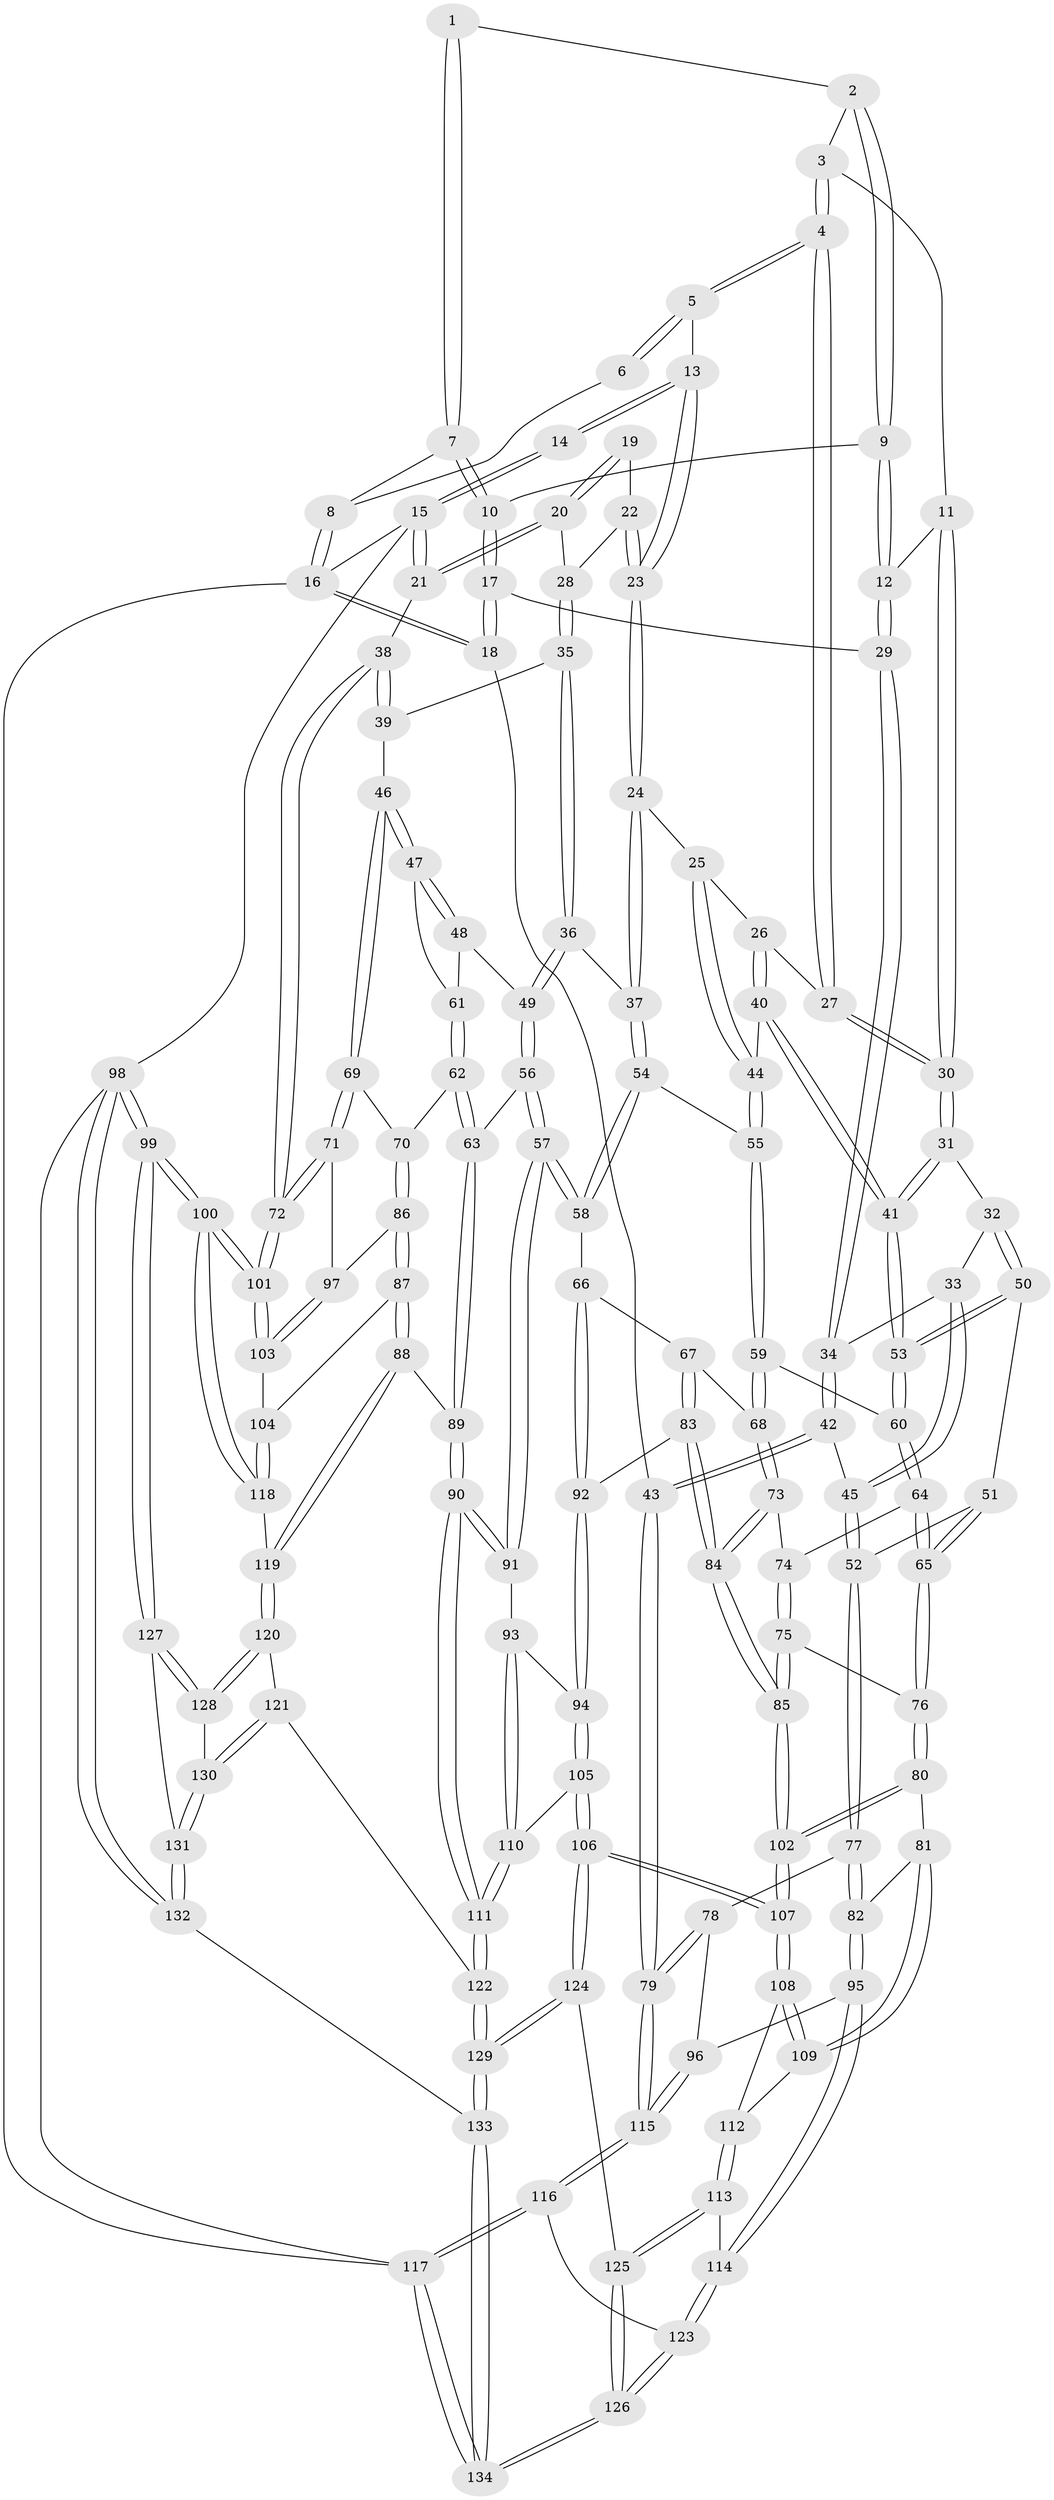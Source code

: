 // Generated by graph-tools (version 1.1) at 2025/03/03/09/25 03:03:22]
// undirected, 134 vertices, 332 edges
graph export_dot {
graph [start="1"]
  node [color=gray90,style=filled];
  1 [pos="+0.22854381685917488+0.013614630032825398"];
  2 [pos="+0.23710689475252675+0.04747229967439165"];
  3 [pos="+0.3188658169304401+0.08785695205678885"];
  4 [pos="+0.513392027341738+0.08906039636850778"];
  5 [pos="+0.58957631757539+0"];
  6 [pos="+0.22085973880389043+0"];
  7 [pos="+0.10145146875943585+0.09300125462044895"];
  8 [pos="+0+0"];
  9 [pos="+0.21542874646483434+0.12093329388636703"];
  10 [pos="+0.1051583255908341+0.13940081956097963"];
  11 [pos="+0.2723860906979444+0.1969317657977041"];
  12 [pos="+0.2512728904085957+0.18865729411028304"];
  13 [pos="+0.6710384645872746+0"];
  14 [pos="+0.7015858095672445+0"];
  15 [pos="+1+0"];
  16 [pos="+0+0"];
  17 [pos="+0.08282742449460494+0.17454473596891798"];
  18 [pos="+0+0.1840203196149402"];
  19 [pos="+0.7292772299737268+0"];
  20 [pos="+0.9403679293081534+0.12611643345471044"];
  21 [pos="+1+0.12431550157794659"];
  22 [pos="+0.7917645225125028+0.1553862527613027"];
  23 [pos="+0.7372886511637721+0.24130539758225905"];
  24 [pos="+0.7246934837280772+0.29061953845152544"];
  25 [pos="+0.6435204361281168+0.2685165675184861"];
  26 [pos="+0.5140176456862899+0.11330487311920745"];
  27 [pos="+0.5119799445670172+0.10807387613027218"];
  28 [pos="+0.8982819512609334+0.18983745334330923"];
  29 [pos="+0.13704172161994463+0.2577565623654462"];
  30 [pos="+0.32211442791197425+0.2336428808492075"];
  31 [pos="+0.3209701470688516+0.2524247525078653"];
  32 [pos="+0.22946135419648048+0.339886384200422"];
  33 [pos="+0.20788604807684996+0.33352303686944496"];
  34 [pos="+0.13681447518996692+0.27592113679152985"];
  35 [pos="+0.8727111051566349+0.290075926134809"];
  36 [pos="+0.7566222505259232+0.3154670423698038"];
  37 [pos="+0.746461855550982+0.3101378086150338"];
  38 [pos="+1+0.34202300331890045"];
  39 [pos="+0.8925983558231597+0.3036060862731386"];
  40 [pos="+0.4591166516216651+0.33719761043880586"];
  41 [pos="+0.4002377059313616+0.36802485977718924"];
  42 [pos="+0+0.40095530895702636"];
  43 [pos="+0+0.4289447772196384"];
  44 [pos="+0.5567680999364882+0.3767352371768754"];
  45 [pos="+0.11680020009374206+0.4409710761527294"];
  46 [pos="+0.9150789329084815+0.44856301306816904"];
  47 [pos="+0.9045476898139347+0.44962027841416197"];
  48 [pos="+0.7964328776413772+0.3960322697422778"];
  49 [pos="+0.7648184226696556+0.3721417653245999"];
  50 [pos="+0.2621189249963565+0.4077888032583928"];
  51 [pos="+0.2500018481552284+0.4315567363797321"];
  52 [pos="+0.1736424362715464+0.48820860998996096"];
  53 [pos="+0.3865433634972855+0.4048834217413738"];
  54 [pos="+0.6294594172506767+0.4441854154643861"];
  55 [pos="+0.560196360912386+0.3974094688950797"];
  56 [pos="+0.7439788479712537+0.5025217372264729"];
  57 [pos="+0.6644324643976813+0.522484532595471"];
  58 [pos="+0.6583656689603489+0.5193175531588397"];
  59 [pos="+0.5169661250871947+0.4649388435575321"];
  60 [pos="+0.3879631577360741+0.40931655720554183"];
  61 [pos="+0.8502906341479354+0.47210447162674873"];
  62 [pos="+0.7986881412136758+0.5183322120686111"];
  63 [pos="+0.7583815740908723+0.512229112807339"];
  64 [pos="+0.38442645342166476+0.45806163159012053"];
  65 [pos="+0.3070390292542023+0.5211656887813683"];
  66 [pos="+0.6550874862035194+0.519920149219071"];
  67 [pos="+0.5656475296334278+0.52274988118878"];
  68 [pos="+0.5194058927186272+0.5071323149801049"];
  69 [pos="+0.9863935717699706+0.5056172332487889"];
  70 [pos="+0.8034166962822051+0.5219350063247628"];
  71 [pos="+0.9923147196727408+0.5093157153399452"];
  72 [pos="+1+0.47841466019457485"];
  73 [pos="+0.5140399404628974+0.5122258574479474"];
  74 [pos="+0.39477138550495683+0.4778889598905629"];
  75 [pos="+0.4070987885459855+0.5357882161912668"];
  76 [pos="+0.2957684486927173+0.5631641554627046"];
  77 [pos="+0.1760592674625728+0.5171978123712393"];
  78 [pos="+0.11999778310548877+0.5624413251303031"];
  79 [pos="+0+0.5389975019986855"];
  80 [pos="+0.2924791128934728+0.5690174088641043"];
  81 [pos="+0.2672795686922363+0.5879052107089563"];
  82 [pos="+0.24824229048286986+0.5890243039349672"];
  83 [pos="+0.5615915204545116+0.6071496169259393"];
  84 [pos="+0.4598991764203796+0.598446954722454"];
  85 [pos="+0.45295473649874884+0.6033652257613699"];
  86 [pos="+0.8598520000129916+0.5875824631350178"];
  87 [pos="+0.8410402549197654+0.6349099909203906"];
  88 [pos="+0.7859945960699886+0.671769237808332"];
  89 [pos="+0.769780437215928+0.6729557373267119"];
  90 [pos="+0.7662245093997812+0.674909586366482"];
  91 [pos="+0.6636136898141934+0.5984880847512654"];
  92 [pos="+0.5646309791834743+0.6091115839014322"];
  93 [pos="+0.6408155778598197+0.6242403355347056"];
  94 [pos="+0.57442260194661+0.6219900818539461"];
  95 [pos="+0.17545345671105225+0.6910031928730003"];
  96 [pos="+0.12568345562875882+0.6319710418358164"];
  97 [pos="+0.9509067505371498+0.5578598068896684"];
  98 [pos="+1+1"];
  99 [pos="+1+1"];
  100 [pos="+1+0.8177579673442689"];
  101 [pos="+1+0.7426822698149459"];
  102 [pos="+0.4438874646437303+0.6237757266638181"];
  103 [pos="+0.9451357295844882+0.6534927211292566"];
  104 [pos="+0.9227658681934108+0.6790531162599923"];
  105 [pos="+0.5416711044110266+0.7650409383953302"];
  106 [pos="+0.48973510246269586+0.7810633027214876"];
  107 [pos="+0.4377902727609925+0.6890692733513489"];
  108 [pos="+0.4320564009915273+0.6888708679321098"];
  109 [pos="+0.29595342646405937+0.6308767354941228"];
  110 [pos="+0.628836299763379+0.7604677619345069"];
  111 [pos="+0.6944655542263087+0.7814062698581493"];
  112 [pos="+0.296737987992604+0.721219204719415"];
  113 [pos="+0.27783894718689556+0.7402175313281876"];
  114 [pos="+0.17457656957265763+0.7021640822026172"];
  115 [pos="+0+0.6383062606112192"];
  116 [pos="+0+0.743732587359024"];
  117 [pos="+0+1"];
  118 [pos="+0.9197802925178703+0.7584165431512901"];
  119 [pos="+0.8980688717374075+0.770952859868704"];
  120 [pos="+0.8762998288029662+0.806921098398555"];
  121 [pos="+0.7837797802703941+0.8332279364167096"];
  122 [pos="+0.7176102113701261+0.8211328764104989"];
  123 [pos="+0.11302352708227964+0.772968283239391"];
  124 [pos="+0.48301930803358273+0.7959827950605175"];
  125 [pos="+0.3175663455944672+0.8785903746336401"];
  126 [pos="+0.23972901554542206+0.984932486421882"];
  127 [pos="+0.9917252197187572+0.9391171902808507"];
  128 [pos="+0.9105283759854775+0.8775132504152819"];
  129 [pos="+0.6197062403654049+1"];
  130 [pos="+0.8320639733059029+0.9344384046481166"];
  131 [pos="+0.8288152300240121+0.9650078643313389"];
  132 [pos="+0.6937972704322096+1"];
  133 [pos="+0.6200958298983816+1"];
  134 [pos="+0.19910308110653563+1"];
  1 -- 2;
  1 -- 7;
  1 -- 7;
  2 -- 3;
  2 -- 9;
  2 -- 9;
  3 -- 4;
  3 -- 4;
  3 -- 11;
  4 -- 5;
  4 -- 5;
  4 -- 27;
  4 -- 27;
  5 -- 6;
  5 -- 6;
  5 -- 13;
  6 -- 8;
  7 -- 8;
  7 -- 10;
  7 -- 10;
  8 -- 16;
  8 -- 16;
  9 -- 10;
  9 -- 12;
  9 -- 12;
  10 -- 17;
  10 -- 17;
  11 -- 12;
  11 -- 30;
  11 -- 30;
  12 -- 29;
  12 -- 29;
  13 -- 14;
  13 -- 14;
  13 -- 23;
  13 -- 23;
  14 -- 15;
  14 -- 15;
  15 -- 16;
  15 -- 21;
  15 -- 21;
  15 -- 98;
  16 -- 18;
  16 -- 18;
  16 -- 117;
  17 -- 18;
  17 -- 18;
  17 -- 29;
  18 -- 43;
  19 -- 20;
  19 -- 20;
  19 -- 22;
  20 -- 21;
  20 -- 21;
  20 -- 28;
  21 -- 38;
  22 -- 23;
  22 -- 23;
  22 -- 28;
  23 -- 24;
  23 -- 24;
  24 -- 25;
  24 -- 37;
  24 -- 37;
  25 -- 26;
  25 -- 44;
  25 -- 44;
  26 -- 27;
  26 -- 40;
  26 -- 40;
  27 -- 30;
  27 -- 30;
  28 -- 35;
  28 -- 35;
  29 -- 34;
  29 -- 34;
  30 -- 31;
  30 -- 31;
  31 -- 32;
  31 -- 41;
  31 -- 41;
  32 -- 33;
  32 -- 50;
  32 -- 50;
  33 -- 34;
  33 -- 45;
  33 -- 45;
  34 -- 42;
  34 -- 42;
  35 -- 36;
  35 -- 36;
  35 -- 39;
  36 -- 37;
  36 -- 49;
  36 -- 49;
  37 -- 54;
  37 -- 54;
  38 -- 39;
  38 -- 39;
  38 -- 72;
  38 -- 72;
  39 -- 46;
  40 -- 41;
  40 -- 41;
  40 -- 44;
  41 -- 53;
  41 -- 53;
  42 -- 43;
  42 -- 43;
  42 -- 45;
  43 -- 79;
  43 -- 79;
  44 -- 55;
  44 -- 55;
  45 -- 52;
  45 -- 52;
  46 -- 47;
  46 -- 47;
  46 -- 69;
  46 -- 69;
  47 -- 48;
  47 -- 48;
  47 -- 61;
  48 -- 49;
  48 -- 61;
  49 -- 56;
  49 -- 56;
  50 -- 51;
  50 -- 53;
  50 -- 53;
  51 -- 52;
  51 -- 65;
  51 -- 65;
  52 -- 77;
  52 -- 77;
  53 -- 60;
  53 -- 60;
  54 -- 55;
  54 -- 58;
  54 -- 58;
  55 -- 59;
  55 -- 59;
  56 -- 57;
  56 -- 57;
  56 -- 63;
  57 -- 58;
  57 -- 58;
  57 -- 91;
  57 -- 91;
  58 -- 66;
  59 -- 60;
  59 -- 68;
  59 -- 68;
  60 -- 64;
  60 -- 64;
  61 -- 62;
  61 -- 62;
  62 -- 63;
  62 -- 63;
  62 -- 70;
  63 -- 89;
  63 -- 89;
  64 -- 65;
  64 -- 65;
  64 -- 74;
  65 -- 76;
  65 -- 76;
  66 -- 67;
  66 -- 92;
  66 -- 92;
  67 -- 68;
  67 -- 83;
  67 -- 83;
  68 -- 73;
  68 -- 73;
  69 -- 70;
  69 -- 71;
  69 -- 71;
  70 -- 86;
  70 -- 86;
  71 -- 72;
  71 -- 72;
  71 -- 97;
  72 -- 101;
  72 -- 101;
  73 -- 74;
  73 -- 84;
  73 -- 84;
  74 -- 75;
  74 -- 75;
  75 -- 76;
  75 -- 85;
  75 -- 85;
  76 -- 80;
  76 -- 80;
  77 -- 78;
  77 -- 82;
  77 -- 82;
  78 -- 79;
  78 -- 79;
  78 -- 96;
  79 -- 115;
  79 -- 115;
  80 -- 81;
  80 -- 102;
  80 -- 102;
  81 -- 82;
  81 -- 109;
  81 -- 109;
  82 -- 95;
  82 -- 95;
  83 -- 84;
  83 -- 84;
  83 -- 92;
  84 -- 85;
  84 -- 85;
  85 -- 102;
  85 -- 102;
  86 -- 87;
  86 -- 87;
  86 -- 97;
  87 -- 88;
  87 -- 88;
  87 -- 104;
  88 -- 89;
  88 -- 119;
  88 -- 119;
  89 -- 90;
  89 -- 90;
  90 -- 91;
  90 -- 91;
  90 -- 111;
  90 -- 111;
  91 -- 93;
  92 -- 94;
  92 -- 94;
  93 -- 94;
  93 -- 110;
  93 -- 110;
  94 -- 105;
  94 -- 105;
  95 -- 96;
  95 -- 114;
  95 -- 114;
  96 -- 115;
  96 -- 115;
  97 -- 103;
  97 -- 103;
  98 -- 99;
  98 -- 99;
  98 -- 132;
  98 -- 132;
  98 -- 117;
  99 -- 100;
  99 -- 100;
  99 -- 127;
  99 -- 127;
  100 -- 101;
  100 -- 101;
  100 -- 118;
  100 -- 118;
  101 -- 103;
  101 -- 103;
  102 -- 107;
  102 -- 107;
  103 -- 104;
  104 -- 118;
  104 -- 118;
  105 -- 106;
  105 -- 106;
  105 -- 110;
  106 -- 107;
  106 -- 107;
  106 -- 124;
  106 -- 124;
  107 -- 108;
  107 -- 108;
  108 -- 109;
  108 -- 109;
  108 -- 112;
  109 -- 112;
  110 -- 111;
  110 -- 111;
  111 -- 122;
  111 -- 122;
  112 -- 113;
  112 -- 113;
  113 -- 114;
  113 -- 125;
  113 -- 125;
  114 -- 123;
  114 -- 123;
  115 -- 116;
  115 -- 116;
  116 -- 117;
  116 -- 117;
  116 -- 123;
  117 -- 134;
  117 -- 134;
  118 -- 119;
  119 -- 120;
  119 -- 120;
  120 -- 121;
  120 -- 128;
  120 -- 128;
  121 -- 122;
  121 -- 130;
  121 -- 130;
  122 -- 129;
  122 -- 129;
  123 -- 126;
  123 -- 126;
  124 -- 125;
  124 -- 129;
  124 -- 129;
  125 -- 126;
  125 -- 126;
  126 -- 134;
  126 -- 134;
  127 -- 128;
  127 -- 128;
  127 -- 131;
  128 -- 130;
  129 -- 133;
  129 -- 133;
  130 -- 131;
  130 -- 131;
  131 -- 132;
  131 -- 132;
  132 -- 133;
  133 -- 134;
  133 -- 134;
}
